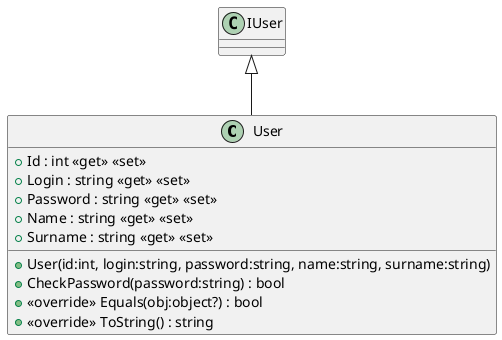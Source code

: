 @startuml
class User {
    + Id : int <<get>> <<set>>
    + Login : string <<get>> <<set>>
    + Password : string <<get>> <<set>>
    + Name : string <<get>> <<set>>
    + Surname : string <<get>> <<set>>
    + User(id:int, login:string, password:string, name:string, surname:string)
    + CheckPassword(password:string) : bool
    + <<override>> Equals(obj:object?) : bool
    + <<override>> ToString() : string
}
IUser <|-- User
@enduml
